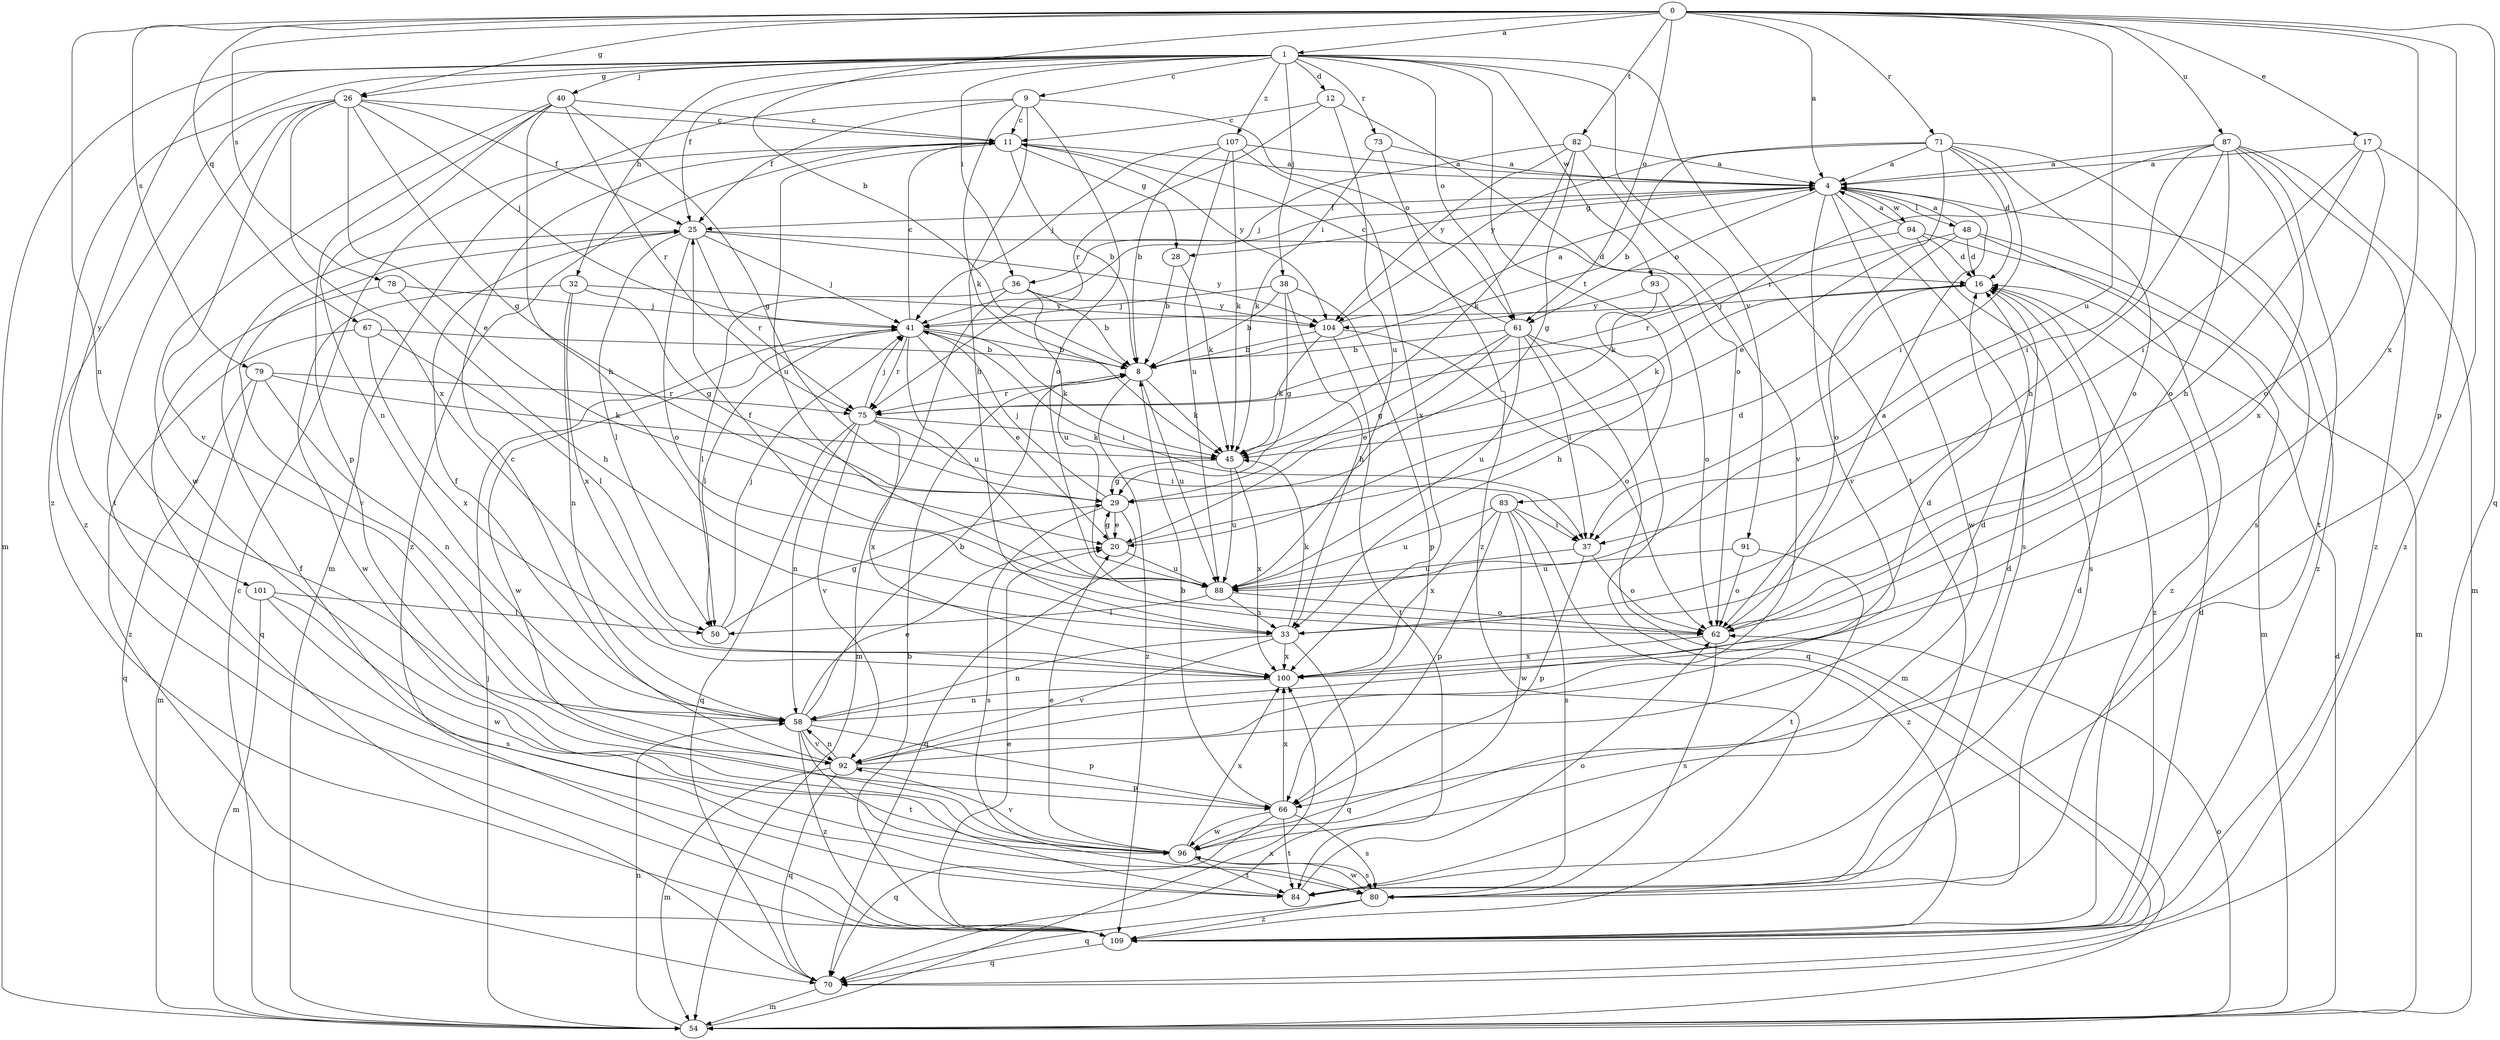 strict digraph  {
0;
1;
4;
8;
9;
11;
12;
16;
17;
20;
25;
26;
28;
29;
32;
33;
36;
37;
38;
40;
41;
45;
48;
50;
54;
58;
61;
62;
66;
67;
70;
71;
73;
75;
78;
79;
80;
82;
83;
84;
87;
88;
91;
92;
93;
94;
96;
100;
101;
104;
107;
109;
0 -> 1  [label=a];
0 -> 4  [label=a];
0 -> 8  [label=b];
0 -> 17  [label=e];
0 -> 26  [label=g];
0 -> 58  [label=n];
0 -> 61  [label=o];
0 -> 66  [label=p];
0 -> 67  [label=q];
0 -> 70  [label=q];
0 -> 71  [label=r];
0 -> 78  [label=s];
0 -> 79  [label=s];
0 -> 82  [label=t];
0 -> 87  [label=u];
0 -> 88  [label=u];
0 -> 100  [label=x];
1 -> 9  [label=c];
1 -> 12  [label=d];
1 -> 25  [label=f];
1 -> 26  [label=g];
1 -> 32  [label=h];
1 -> 36  [label=i];
1 -> 38  [label=j];
1 -> 40  [label=j];
1 -> 54  [label=m];
1 -> 61  [label=o];
1 -> 73  [label=r];
1 -> 83  [label=t];
1 -> 84  [label=t];
1 -> 91  [label=v];
1 -> 93  [label=w];
1 -> 101  [label=y];
1 -> 107  [label=z];
1 -> 109  [label=z];
4 -> 25  [label=f];
4 -> 28  [label=g];
4 -> 36  [label=i];
4 -> 48  [label=l];
4 -> 61  [label=o];
4 -> 80  [label=s];
4 -> 92  [label=v];
4 -> 94  [label=w];
4 -> 96  [label=w];
4 -> 109  [label=z];
8 -> 45  [label=k];
8 -> 75  [label=r];
8 -> 88  [label=u];
8 -> 109  [label=z];
9 -> 11  [label=c];
9 -> 25  [label=f];
9 -> 33  [label=h];
9 -> 45  [label=k];
9 -> 54  [label=m];
9 -> 61  [label=o];
9 -> 62  [label=o];
11 -> 4  [label=a];
11 -> 8  [label=b];
11 -> 28  [label=g];
11 -> 88  [label=u];
11 -> 104  [label=y];
11 -> 109  [label=z];
12 -> 11  [label=c];
12 -> 62  [label=o];
12 -> 75  [label=r];
12 -> 88  [label=u];
16 -> 41  [label=j];
16 -> 45  [label=k];
16 -> 109  [label=z];
17 -> 4  [label=a];
17 -> 33  [label=h];
17 -> 37  [label=i];
17 -> 62  [label=o];
17 -> 109  [label=z];
20 -> 16  [label=d];
20 -> 29  [label=g];
20 -> 88  [label=u];
25 -> 16  [label=d];
25 -> 41  [label=j];
25 -> 50  [label=l];
25 -> 62  [label=o];
25 -> 75  [label=r];
25 -> 92  [label=v];
25 -> 104  [label=y];
26 -> 11  [label=c];
26 -> 20  [label=e];
26 -> 25  [label=f];
26 -> 29  [label=g];
26 -> 41  [label=j];
26 -> 84  [label=t];
26 -> 92  [label=v];
26 -> 100  [label=x];
26 -> 109  [label=z];
28 -> 8  [label=b];
28 -> 45  [label=k];
29 -> 20  [label=e];
29 -> 41  [label=j];
29 -> 70  [label=q];
29 -> 80  [label=s];
32 -> 29  [label=g];
32 -> 58  [label=n];
32 -> 96  [label=w];
32 -> 100  [label=x];
32 -> 104  [label=y];
33 -> 45  [label=k];
33 -> 58  [label=n];
33 -> 70  [label=q];
33 -> 92  [label=v];
33 -> 100  [label=x];
36 -> 8  [label=b];
36 -> 50  [label=l];
36 -> 54  [label=m];
36 -> 88  [label=u];
36 -> 104  [label=y];
37 -> 62  [label=o];
37 -> 66  [label=p];
37 -> 88  [label=u];
38 -> 8  [label=b];
38 -> 29  [label=g];
38 -> 33  [label=h];
38 -> 41  [label=j];
38 -> 66  [label=p];
40 -> 11  [label=c];
40 -> 29  [label=g];
40 -> 33  [label=h];
40 -> 58  [label=n];
40 -> 66  [label=p];
40 -> 75  [label=r];
40 -> 96  [label=w];
41 -> 8  [label=b];
41 -> 11  [label=c];
41 -> 20  [label=e];
41 -> 37  [label=i];
41 -> 45  [label=k];
41 -> 50  [label=l];
41 -> 75  [label=r];
41 -> 88  [label=u];
41 -> 96  [label=w];
45 -> 29  [label=g];
45 -> 88  [label=u];
45 -> 100  [label=x];
48 -> 4  [label=a];
48 -> 16  [label=d];
48 -> 54  [label=m];
48 -> 62  [label=o];
48 -> 75  [label=r];
48 -> 109  [label=z];
50 -> 29  [label=g];
50 -> 41  [label=j];
54 -> 11  [label=c];
54 -> 16  [label=d];
54 -> 41  [label=j];
54 -> 58  [label=n];
54 -> 62  [label=o];
54 -> 100  [label=x];
58 -> 8  [label=b];
58 -> 16  [label=d];
58 -> 20  [label=e];
58 -> 25  [label=f];
58 -> 66  [label=p];
58 -> 84  [label=t];
58 -> 92  [label=v];
58 -> 109  [label=z];
61 -> 8  [label=b];
61 -> 11  [label=c];
61 -> 20  [label=e];
61 -> 29  [label=g];
61 -> 37  [label=i];
61 -> 54  [label=m];
61 -> 70  [label=q];
61 -> 88  [label=u];
62 -> 4  [label=a];
62 -> 80  [label=s];
62 -> 100  [label=x];
66 -> 8  [label=b];
66 -> 70  [label=q];
66 -> 80  [label=s];
66 -> 84  [label=t];
66 -> 96  [label=w];
66 -> 100  [label=x];
67 -> 8  [label=b];
67 -> 50  [label=l];
67 -> 100  [label=x];
67 -> 109  [label=z];
70 -> 54  [label=m];
71 -> 4  [label=a];
71 -> 8  [label=b];
71 -> 16  [label=d];
71 -> 20  [label=e];
71 -> 37  [label=i];
71 -> 62  [label=o];
71 -> 80  [label=s];
71 -> 104  [label=y];
73 -> 4  [label=a];
73 -> 45  [label=k];
73 -> 109  [label=z];
75 -> 37  [label=i];
75 -> 41  [label=j];
75 -> 45  [label=k];
75 -> 58  [label=n];
75 -> 70  [label=q];
75 -> 92  [label=v];
75 -> 100  [label=x];
78 -> 33  [label=h];
78 -> 41  [label=j];
78 -> 70  [label=q];
79 -> 45  [label=k];
79 -> 54  [label=m];
79 -> 58  [label=n];
79 -> 70  [label=q];
79 -> 75  [label=r];
80 -> 70  [label=q];
80 -> 96  [label=w];
80 -> 109  [label=z];
82 -> 4  [label=a];
82 -> 29  [label=g];
82 -> 41  [label=j];
82 -> 45  [label=k];
82 -> 92  [label=v];
82 -> 104  [label=y];
83 -> 37  [label=i];
83 -> 66  [label=p];
83 -> 80  [label=s];
83 -> 88  [label=u];
83 -> 96  [label=w];
83 -> 100  [label=x];
83 -> 109  [label=z];
84 -> 16  [label=d];
84 -> 25  [label=f];
84 -> 62  [label=o];
87 -> 4  [label=a];
87 -> 33  [label=h];
87 -> 37  [label=i];
87 -> 54  [label=m];
87 -> 62  [label=o];
87 -> 75  [label=r];
87 -> 84  [label=t];
87 -> 100  [label=x];
87 -> 109  [label=z];
88 -> 25  [label=f];
88 -> 33  [label=h];
88 -> 50  [label=l];
88 -> 62  [label=o];
91 -> 62  [label=o];
91 -> 84  [label=t];
91 -> 88  [label=u];
92 -> 11  [label=c];
92 -> 16  [label=d];
92 -> 54  [label=m];
92 -> 58  [label=n];
92 -> 66  [label=p];
92 -> 70  [label=q];
93 -> 33  [label=h];
93 -> 62  [label=o];
93 -> 104  [label=y];
94 -> 4  [label=a];
94 -> 16  [label=d];
94 -> 45  [label=k];
94 -> 54  [label=m];
94 -> 80  [label=s];
96 -> 16  [label=d];
96 -> 20  [label=e];
96 -> 80  [label=s];
96 -> 84  [label=t];
96 -> 92  [label=v];
96 -> 100  [label=x];
100 -> 58  [label=n];
101 -> 50  [label=l];
101 -> 54  [label=m];
101 -> 80  [label=s];
101 -> 96  [label=w];
104 -> 4  [label=a];
104 -> 8  [label=b];
104 -> 45  [label=k];
104 -> 62  [label=o];
104 -> 84  [label=t];
107 -> 4  [label=a];
107 -> 8  [label=b];
107 -> 41  [label=j];
107 -> 45  [label=k];
107 -> 88  [label=u];
107 -> 100  [label=x];
109 -> 8  [label=b];
109 -> 16  [label=d];
109 -> 20  [label=e];
109 -> 70  [label=q];
}

